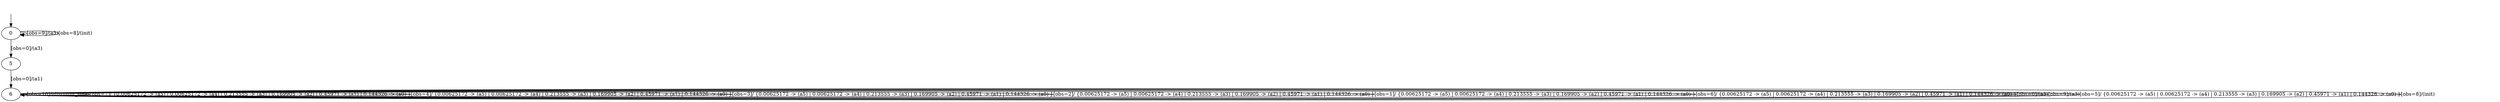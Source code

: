 digraph {
6;
5;
0;
__init [label="", style=invis, width=0];
__init -> 0;
6 -> 6 [label="[obs=10]/(discount_sink)"];
6 -> 6 [label="[obs=7]/ {0.00625172 -> (a5) | 0.00625172 -> (a4) | 0.213555 -> (a3) | 0.169905 -> (a2) | 0.45971 -> (a1) | 0.144326 -> (a0) }"];
6 -> 6 [label="[obs=4]/ {0.00625172 -> (a5) | 0.00625172 -> (a4) | 0.213555 -> (a3) | 0.169905 -> (a2) | 0.45971 -> (a1) | 0.144326 -> (a0) }"];
6 -> 6 [label="[obs=3]/ {0.00625172 -> (a5) | 0.00625172 -> (a4) | 0.213555 -> (a3) | 0.169905 -> (a2) | 0.45971 -> (a1) | 0.144326 -> (a0) }"];
6 -> 6 [label="[obs=2]/ {0.00625172 -> (a5) | 0.00625172 -> (a4) | 0.213555 -> (a3) | 0.169905 -> (a2) | 0.45971 -> (a1) | 0.144326 -> (a0) }"];
6 -> 6 [label="[obs=1]/ {0.00625172 -> (a5) | 0.00625172 -> (a4) | 0.213555 -> (a3) | 0.169905 -> (a2) | 0.45971 -> (a1) | 0.144326 -> (a0) }"];
6 -> 6 [label="[obs=6]/ {0.00625172 -> (a5) | 0.00625172 -> (a4) | 0.213555 -> (a3) | 0.169905 -> (a2) | 0.45971 -> (a1) | 0.144326 -> (a0) }"];
6 -> 6 [label="[obs=0]/(a3)"];
6 -> 6 [label="[obs=9]/(a3)"];
6 -> 6 [label="[obs=5]/ {0.00625172 -> (a5) | 0.00625172 -> (a4) | 0.213555 -> (a3) | 0.169905 -> (a2) | 0.45971 -> (a1) | 0.144326 -> (a0) }"];
6 -> 6 [label="[obs=8]/(init)"];
5 -> 6 [label="[obs=0]/(a1)"];
0 -> 5 [label="[obs=0]/(a3)"];
0 -> 0 [label="[obs=9]/(a3)"];
0 -> 0 [label="[obs=8]/(init)"];
}